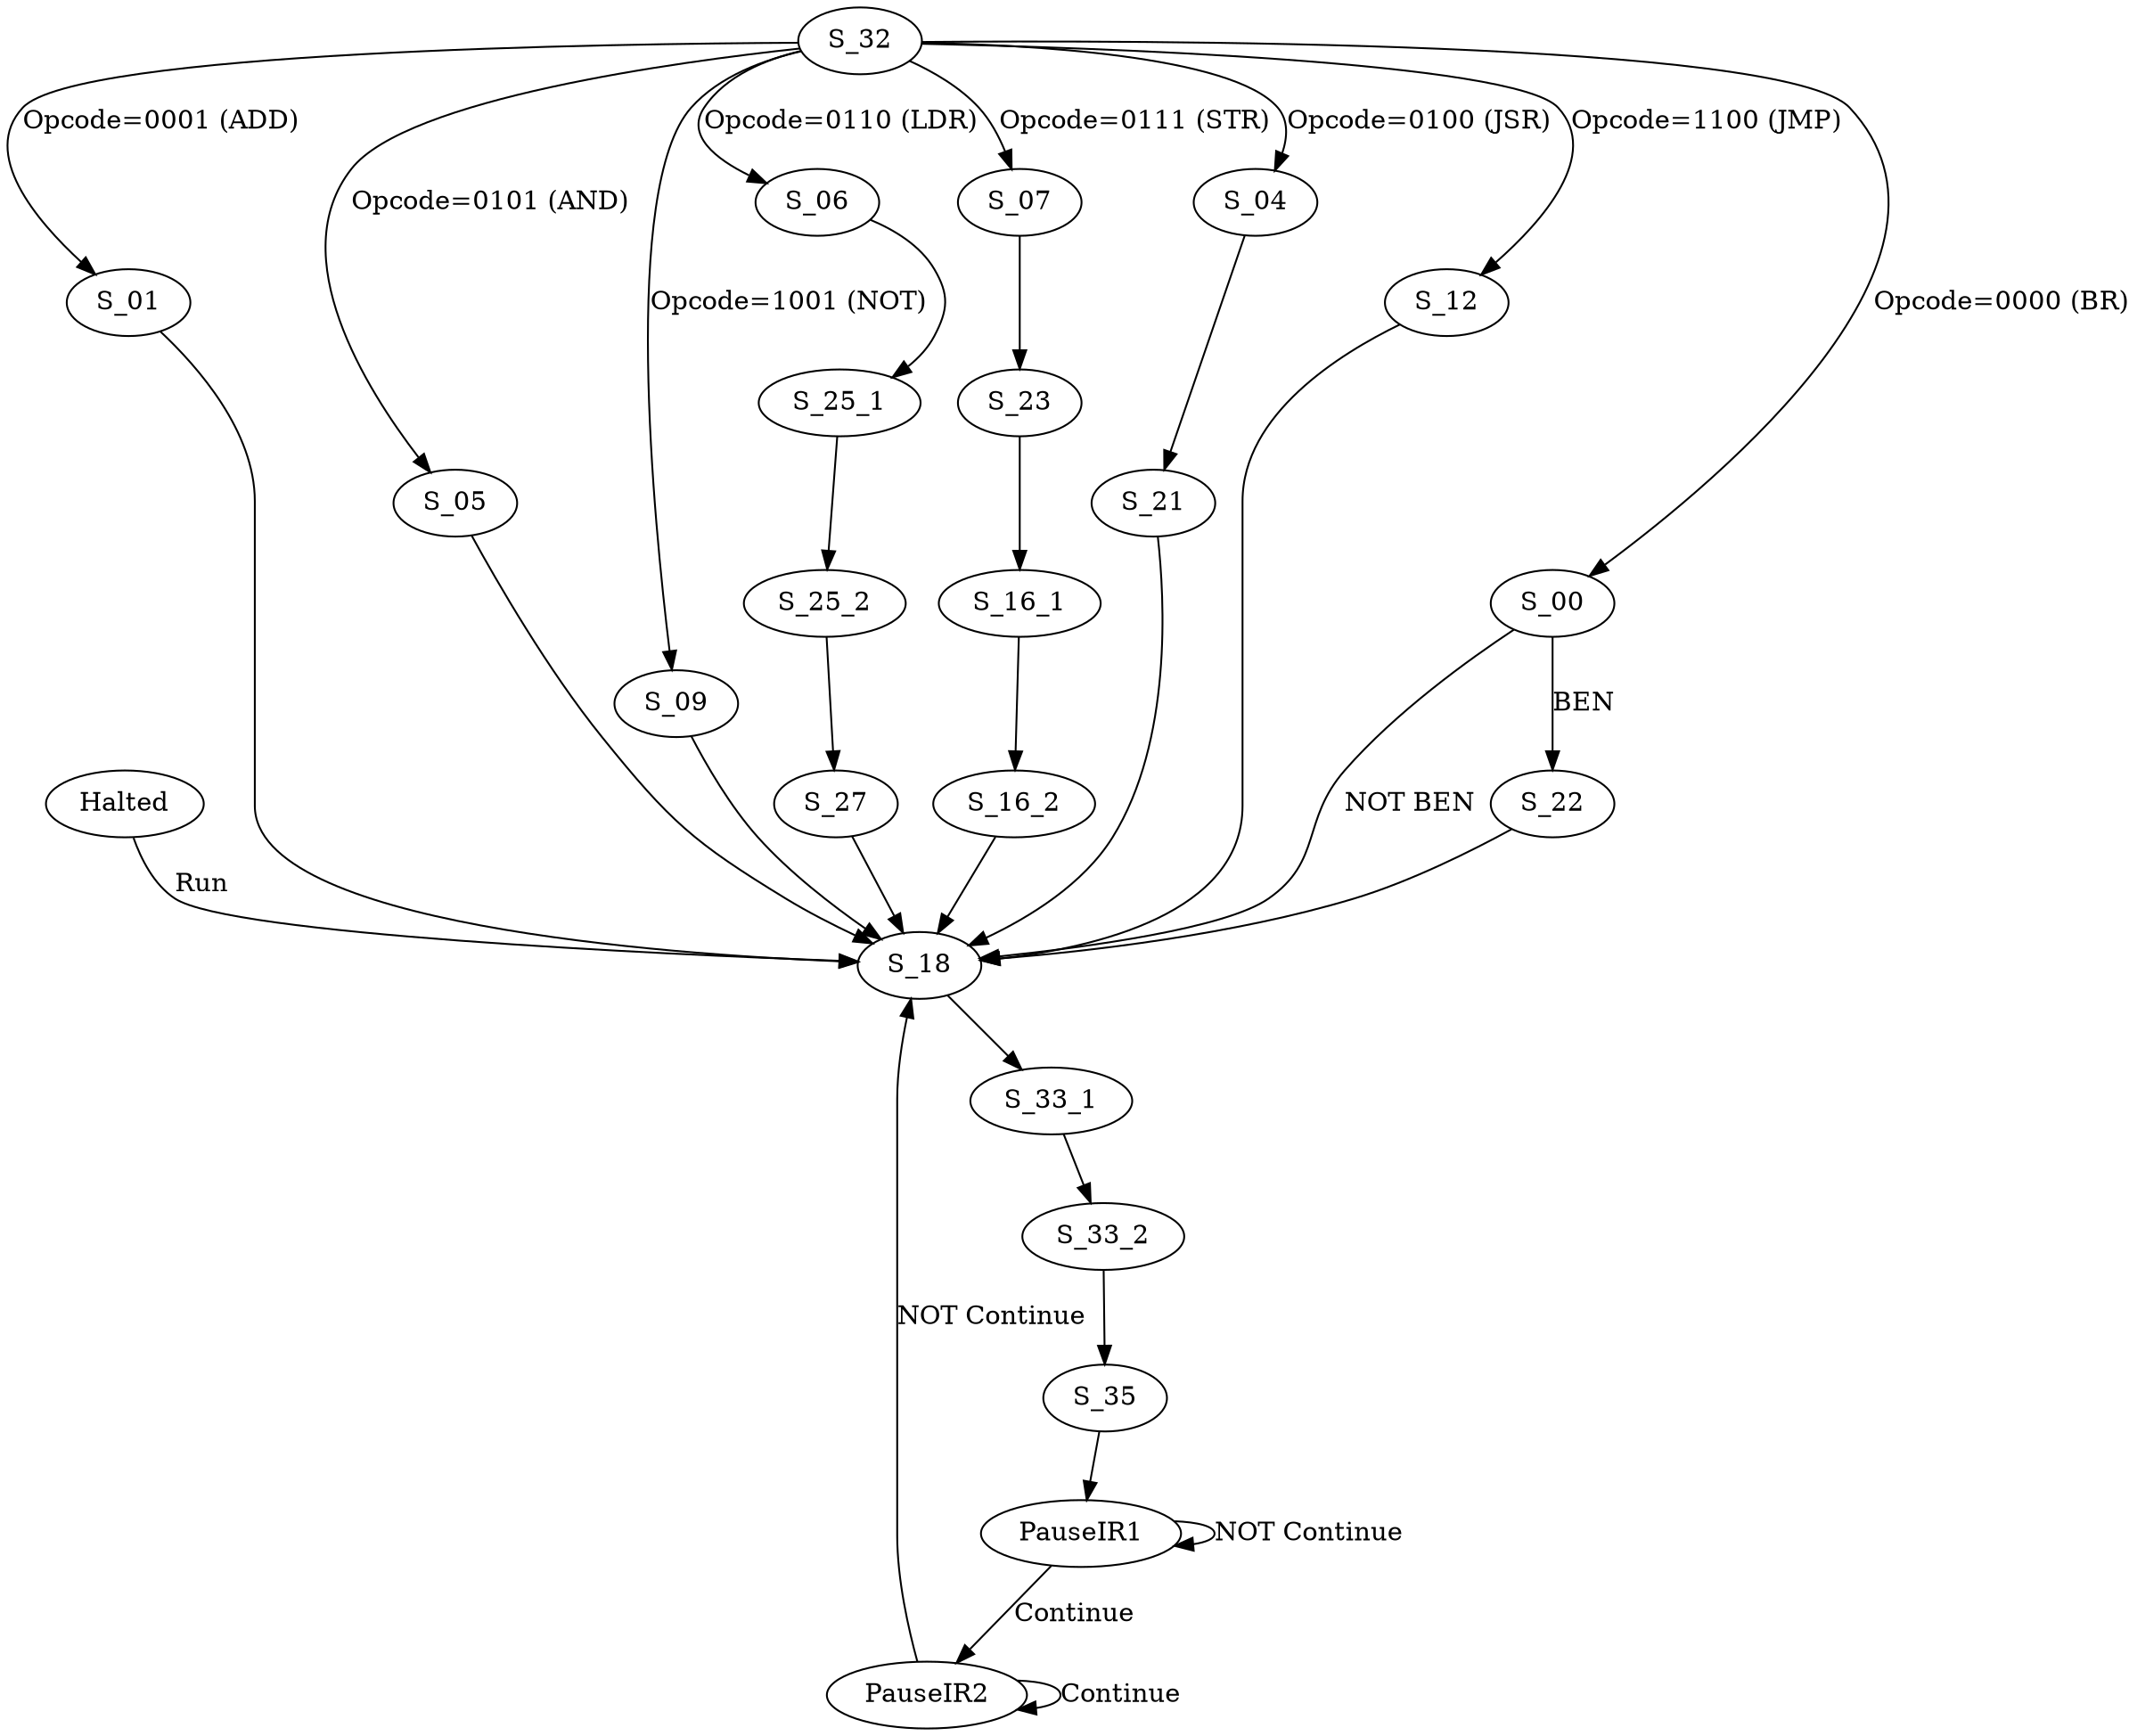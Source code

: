 // ISDU FSM
digraph {
	Halted [label=Halted]
	PauseIR1 [label=PauseIR1]
	PauseIR2 [label=PauseIR2]
	S_18 [label=S_18]
	S_33_1 [label=S_33_1]
	S_33_2 [label=S_33_2]
	S_35 [label=S_35]
	S_32 [label=S_32]
	S_01 [label=S_01]
	S_05 [label=S_05]
	S_09 [label=S_09]
	S_06 [label=S_06]
	S_25_1 [label=S_25_1]
	S_25_2 [label=S_25_2]
	S_27 [label=S_27]
	S_07 [label=S_07]
	S_23 [label=S_23]
	S_16_1 [label=S_16_1]
	S_16_2 [label=S_16_2]
	S_04 [label=S_04]
	S_21 [label=S_21]
	S_12 [label=S_12]
	S_00 [label=S_00]
	S_22 [label=S_22]
	Halted -> S_18 [label=Run]
	S_18 -> S_33_1 [label=""]
	S_33_1 -> S_33_2 [label=""]
	S_33_2 -> S_35 [label=""]
	S_35 -> PauseIR1 [label=""]
	PauseIR1 -> PauseIR1 [label="NOT Continue"]
	PauseIR1 -> PauseIR2 [label=Continue]
	PauseIR2 -> PauseIR2 [label=Continue]
	PauseIR2 -> S_18 [label="NOT Continue"]
	S_32 -> S_01 [label="Opcode=0001 (ADD)"]
	S_32 -> S_05 [label="Opcode=0101 (AND)"]
	S_32 -> S_09 [label="Opcode=1001 (NOT)"]
	S_32 -> S_06 [label="Opcode=0110 (LDR)"]
	S_32 -> S_07 [label="Opcode=0111 (STR)"]
	S_32 -> S_04 [label="Opcode=0100 (JSR)"]
	S_32 -> S_12 [label="Opcode=1100 (JMP)"]
	S_32 -> S_00 [label="Opcode=0000 (BR)"]
	S_01 -> S_18 [label=""]
	S_05 -> S_18 [label=""]
	S_09 -> S_18 [label=""]
	S_06 -> S_25_1 [label=""]
	S_25_1 -> S_25_2 [label=""]
	S_25_2 -> S_27 [label=""]
	S_27 -> S_18 [label=""]
	S_07 -> S_23 [label=""]
	S_23 -> S_16_1 [label=""]
	S_16_1 -> S_16_2 [label=""]
	S_16_2 -> S_18 [label=""]
	S_04 -> S_21 [label=""]
	S_21 -> S_18 [label=""]
	S_12 -> S_18 [label=""]
	S_00 -> S_22 [label=BEN]
	S_00 -> S_18 [label="NOT BEN"]
	S_22 -> S_18 [label=""]
}
